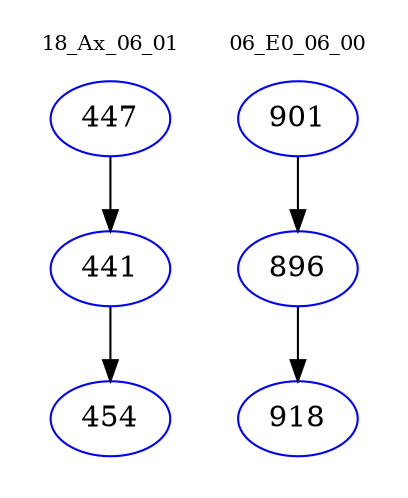 digraph{
subgraph cluster_0 {
color = white
label = "18_Ax_06_01";
fontsize=10;
T0_447 [label="447", color="blue"]
T0_447 -> T0_441 [color="black"]
T0_441 [label="441", color="blue"]
T0_441 -> T0_454 [color="black"]
T0_454 [label="454", color="blue"]
}
subgraph cluster_1 {
color = white
label = "06_E0_06_00";
fontsize=10;
T1_901 [label="901", color="blue"]
T1_901 -> T1_896 [color="black"]
T1_896 [label="896", color="blue"]
T1_896 -> T1_918 [color="black"]
T1_918 [label="918", color="blue"]
}
}
